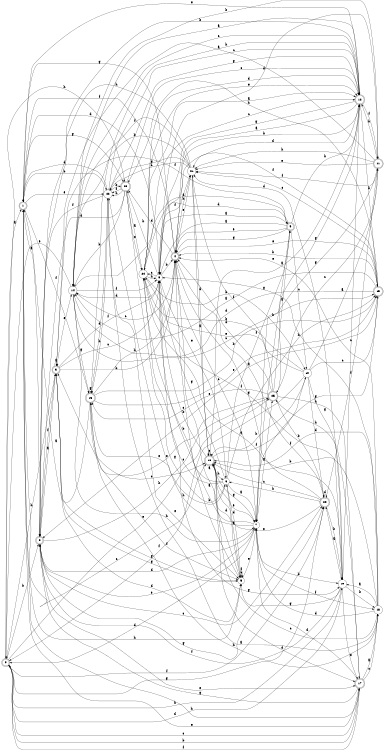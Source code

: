 digraph n21_10 {
__start0 [label="" shape="none"];

rankdir=LR;
size="8,5";

s0 [style="rounded,filled", color="black", fillcolor="white" shape="doublecircle", label="0"];
s1 [style="rounded,filled", color="black", fillcolor="white" shape="doublecircle", label="1"];
s2 [style="rounded,filled", color="black", fillcolor="white" shape="doublecircle", label="2"];
s3 [style="rounded,filled", color="black", fillcolor="white" shape="doublecircle", label="3"];
s4 [style="rounded,filled", color="black", fillcolor="white" shape="doublecircle", label="4"];
s5 [style="filled", color="black", fillcolor="white" shape="circle", label="5"];
s6 [style="filled", color="black", fillcolor="white" shape="circle", label="6"];
s7 [style="filled", color="black", fillcolor="white" shape="circle", label="7"];
s8 [style="filled", color="black", fillcolor="white" shape="circle", label="8"];
s9 [style="rounded,filled", color="black", fillcolor="white" shape="doublecircle", label="9"];
s10 [style="filled", color="black", fillcolor="white" shape="circle", label="10"];
s11 [style="rounded,filled", color="black", fillcolor="white" shape="doublecircle", label="11"];
s12 [style="rounded,filled", color="black", fillcolor="white" shape="doublecircle", label="12"];
s13 [style="rounded,filled", color="black", fillcolor="white" shape="doublecircle", label="13"];
s14 [style="filled", color="black", fillcolor="white" shape="circle", label="14"];
s15 [style="rounded,filled", color="black", fillcolor="white" shape="doublecircle", label="15"];
s16 [style="rounded,filled", color="black", fillcolor="white" shape="doublecircle", label="16"];
s17 [style="rounded,filled", color="black", fillcolor="white" shape="doublecircle", label="17"];
s18 [style="filled", color="black", fillcolor="white" shape="circle", label="18"];
s19 [style="filled", color="black", fillcolor="white" shape="circle", label="19"];
s20 [style="rounded,filled", color="black", fillcolor="white" shape="doublecircle", label="20"];
s21 [style="filled", color="black", fillcolor="white" shape="circle", label="21"];
s22 [style="filled", color="black", fillcolor="white" shape="circle", label="22"];
s23 [style="rounded,filled", color="black", fillcolor="white" shape="doublecircle", label="23"];
s24 [style="filled", color="black", fillcolor="white" shape="circle", label="24"];
s25 [style="rounded,filled", color="black", fillcolor="white" shape="doublecircle", label="25"];
s0 -> s1 [label="a"];
s0 -> s2 [label="b"];
s0 -> s17 [label="c"];
s0 -> s19 [label="d"];
s0 -> s25 [label="e"];
s0 -> s20 [label="f"];
s0 -> s20 [label="g"];
s0 -> s23 [label="h"];
s1 -> s2 [label="a"];
s1 -> s22 [label="b"];
s1 -> s16 [label="c"];
s1 -> s8 [label="d"];
s1 -> s22 [label="e"];
s1 -> s15 [label="f"];
s1 -> s23 [label="g"];
s1 -> s17 [label="h"];
s2 -> s3 [label="a"];
s2 -> s12 [label="b"];
s2 -> s20 [label="c"];
s2 -> s7 [label="d"];
s2 -> s17 [label="e"];
s2 -> s3 [label="f"];
s2 -> s20 [label="g"];
s2 -> s25 [label="h"];
s3 -> s3 [label="a"];
s3 -> s4 [label="b"];
s3 -> s8 [label="c"];
s3 -> s5 [label="d"];
s3 -> s14 [label="e"];
s3 -> s8 [label="f"];
s3 -> s5 [label="g"];
s3 -> s0 [label="h"];
s4 -> s5 [label="a"];
s4 -> s12 [label="b"];
s4 -> s14 [label="c"];
s4 -> s23 [label="d"];
s4 -> s13 [label="e"];
s4 -> s1 [label="f"];
s4 -> s1 [label="g"];
s4 -> s21 [label="h"];
s5 -> s6 [label="a"];
s5 -> s4 [label="b"];
s5 -> s5 [label="c"];
s5 -> s16 [label="d"];
s5 -> s7 [label="e"];
s5 -> s5 [label="f"];
s5 -> s3 [label="g"];
s5 -> s1 [label="h"];
s6 -> s7 [label="a"];
s6 -> s24 [label="b"];
s6 -> s24 [label="c"];
s6 -> s5 [label="d"];
s6 -> s15 [label="e"];
s6 -> s9 [label="f"];
s6 -> s8 [label="g"];
s6 -> s13 [label="h"];
s7 -> s8 [label="a"];
s7 -> s19 [label="b"];
s7 -> s4 [label="c"];
s7 -> s0 [label="d"];
s7 -> s2 [label="e"];
s7 -> s18 [label="f"];
s7 -> s25 [label="g"];
s7 -> s22 [label="h"];
s8 -> s9 [label="a"];
s8 -> s4 [label="b"];
s8 -> s24 [label="c"];
s8 -> s14 [label="d"];
s8 -> s6 [label="e"];
s8 -> s21 [label="f"];
s8 -> s19 [label="g"];
s8 -> s23 [label="h"];
s9 -> s8 [label="a"];
s9 -> s7 [label="b"];
s9 -> s10 [label="c"];
s9 -> s24 [label="d"];
s9 -> s4 [label="e"];
s9 -> s3 [label="f"];
s9 -> s4 [label="g"];
s9 -> s12 [label="h"];
s10 -> s11 [label="a"];
s10 -> s24 [label="b"];
s10 -> s13 [label="c"];
s10 -> s20 [label="d"];
s10 -> s24 [label="e"];
s10 -> s0 [label="f"];
s10 -> s19 [label="g"];
s10 -> s16 [label="h"];
s11 -> s3 [label="a"];
s11 -> s12 [label="b"];
s11 -> s25 [label="c"];
s11 -> s8 [label="d"];
s11 -> s21 [label="e"];
s11 -> s21 [label="f"];
s11 -> s7 [label="g"];
s11 -> s21 [label="h"];
s12 -> s8 [label="a"];
s12 -> s13 [label="b"];
s12 -> s14 [label="c"];
s12 -> s21 [label="d"];
s12 -> s1 [label="e"];
s12 -> s11 [label="f"];
s12 -> s8 [label="g"];
s12 -> s15 [label="h"];
s13 -> s14 [label="a"];
s13 -> s4 [label="b"];
s13 -> s21 [label="c"];
s13 -> s14 [label="d"];
s13 -> s2 [label="e"];
s13 -> s4 [label="f"];
s13 -> s7 [label="g"];
s13 -> s23 [label="h"];
s14 -> s12 [label="a"];
s14 -> s11 [label="b"];
s14 -> s13 [label="c"];
s14 -> s9 [label="d"];
s14 -> s0 [label="e"];
s14 -> s8 [label="f"];
s14 -> s15 [label="g"];
s14 -> s7 [label="h"];
s15 -> s1 [label="a"];
s15 -> s13 [label="b"];
s15 -> s16 [label="c"];
s15 -> s22 [label="d"];
s15 -> s13 [label="e"];
s15 -> s5 [label="f"];
s15 -> s15 [label="g"];
s15 -> s4 [label="h"];
s16 -> s12 [label="a"];
s16 -> s8 [label="b"];
s16 -> s16 [label="c"];
s16 -> s17 [label="d"];
s16 -> s7 [label="e"];
s16 -> s10 [label="f"];
s16 -> s7 [label="g"];
s16 -> s6 [label="h"];
s17 -> s18 [label="a"];
s17 -> s0 [label="b"];
s17 -> s18 [label="c"];
s17 -> s7 [label="d"];
s17 -> s1 [label="e"];
s17 -> s0 [label="f"];
s17 -> s2 [label="g"];
s17 -> s25 [label="h"];
s18 -> s19 [label="a"];
s18 -> s16 [label="b"];
s18 -> s16 [label="c"];
s18 -> s7 [label="d"];
s18 -> s4 [label="e"];
s18 -> s16 [label="f"];
s18 -> s8 [label="g"];
s18 -> s15 [label="h"];
s19 -> s20 [label="a"];
s19 -> s18 [label="b"];
s19 -> s12 [label="c"];
s19 -> s21 [label="d"];
s19 -> s17 [label="e"];
s19 -> s2 [label="f"];
s19 -> s5 [label="g"];
s19 -> s0 [label="h"];
s20 -> s4 [label="a"];
s20 -> s19 [label="b"];
s20 -> s16 [label="c"];
s20 -> s20 [label="d"];
s20 -> s16 [label="e"];
s20 -> s11 [label="f"];
s20 -> s4 [label="g"];
s20 -> s6 [label="h"];
s21 -> s16 [label="a"];
s21 -> s14 [label="b"];
s21 -> s22 [label="c"];
s21 -> s16 [label="d"];
s21 -> s4 [label="e"];
s21 -> s14 [label="f"];
s21 -> s22 [label="g"];
s21 -> s2 [label="h"];
s22 -> s18 [label="a"];
s22 -> s23 [label="b"];
s22 -> s12 [label="c"];
s22 -> s1 [label="d"];
s22 -> s5 [label="e"];
s22 -> s2 [label="f"];
s22 -> s12 [label="g"];
s22 -> s15 [label="h"];
s23 -> s24 [label="a"];
s23 -> s14 [label="b"];
s23 -> s12 [label="c"];
s23 -> s2 [label="d"];
s23 -> s24 [label="e"];
s23 -> s22 [label="f"];
s23 -> s6 [label="g"];
s23 -> s22 [label="h"];
s24 -> s12 [label="a"];
s24 -> s10 [label="b"];
s24 -> s12 [label="c"];
s24 -> s12 [label="d"];
s24 -> s12 [label="e"];
s24 -> s19 [label="f"];
s24 -> s19 [label="g"];
s24 -> s8 [label="h"];
s25 -> s9 [label="a"];
s25 -> s20 [label="b"];
s25 -> s15 [label="c"];
s25 -> s4 [label="d"];
s25 -> s3 [label="e"];
s25 -> s21 [label="f"];
s25 -> s12 [label="g"];
s25 -> s17 [label="h"];

}